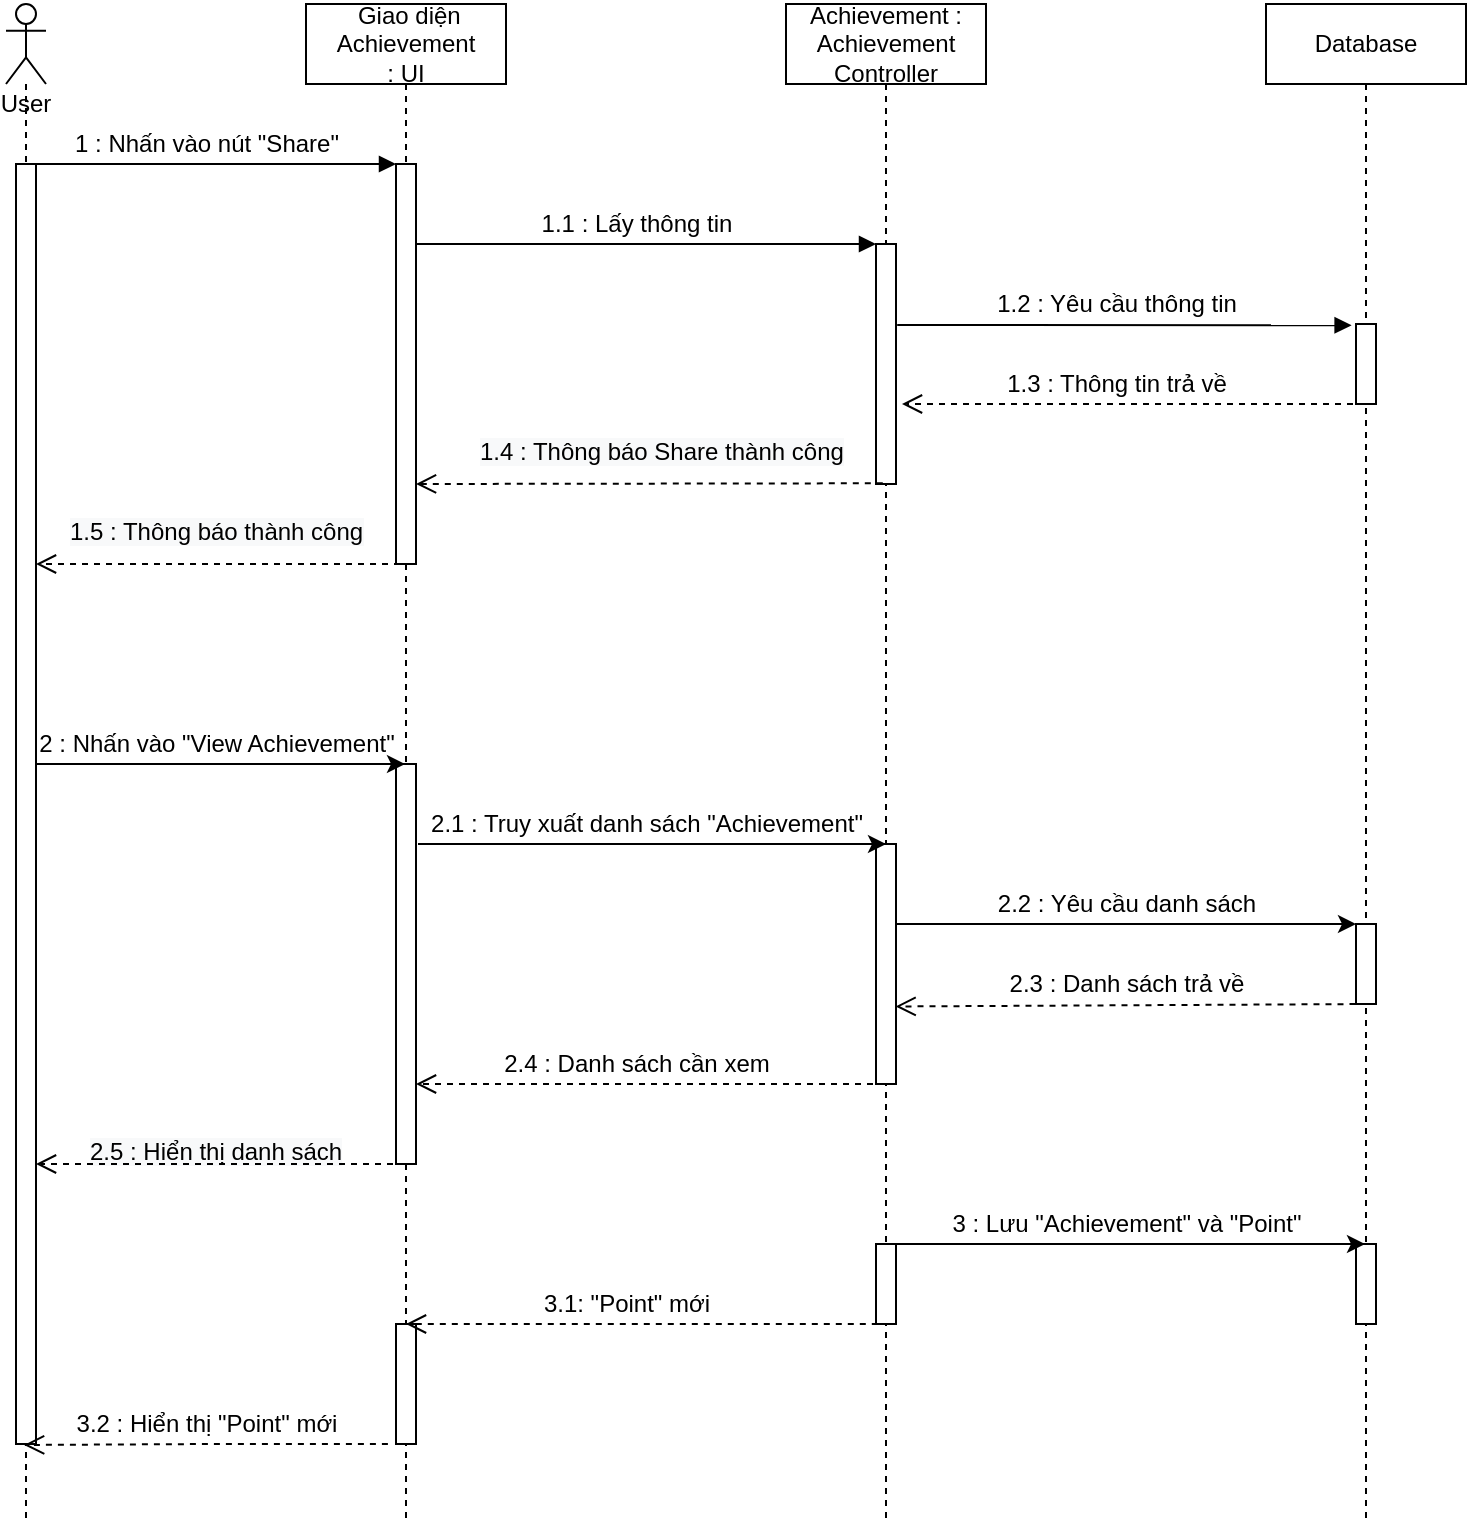 <mxfile version="13.6.5">
    <diagram name="Page-1" id="52a04d89-c75d-2922-d76d-85b35f80e030">
        <mxGraphModel dx="990" dy="585" grid="1" gridSize="10" guides="1" tooltips="1" connect="1" arrows="1" fold="1" page="1" pageScale="1" pageWidth="1100" pageHeight="850" background="#ffffff" math="0" shadow="0">
            <root>
                <mxCell id="0"/>
                <mxCell id="1" parent="0"/>
                <mxCell id="110" value="&amp;nbsp;Giao diện Achievement&lt;br&gt;: UI" style="shape=umlLifeline;perimeter=lifelinePerimeter;whiteSpace=wrap;html=1;container=1;collapsible=0;recursiveResize=0;outlineConnect=0;" parent="1" vertex="1">
                    <mxGeometry x="240" y="80" width="100" height="760" as="geometry"/>
                </mxCell>
                <mxCell id="165" value="" style="html=1;points=[];perimeter=orthogonalPerimeter;" parent="110" vertex="1">
                    <mxGeometry x="45" y="80" width="10" height="200" as="geometry"/>
                </mxCell>
                <mxCell id="172" value="" style="html=1;points=[];perimeter=orthogonalPerimeter;" parent="110" vertex="1">
                    <mxGeometry x="45" y="380" width="10" height="200" as="geometry"/>
                </mxCell>
                <mxCell id="227" value="" style="html=1;points=[];perimeter=orthogonalPerimeter;" parent="110" vertex="1">
                    <mxGeometry x="45" y="660" width="10" height="60" as="geometry"/>
                </mxCell>
                <mxCell id="112" value="Achievement : Achievement Controller" style="shape=umlLifeline;perimeter=lifelinePerimeter;whiteSpace=wrap;html=1;container=1;collapsible=0;recursiveResize=0;outlineConnect=0;" parent="1" vertex="1">
                    <mxGeometry x="480" y="80" width="100" height="760" as="geometry"/>
                </mxCell>
                <mxCell id="166" value="" style="html=1;points=[];perimeter=orthogonalPerimeter;" parent="112" vertex="1">
                    <mxGeometry x="45" y="120" width="10" height="120" as="geometry"/>
                </mxCell>
                <mxCell id="173" value="" style="html=1;points=[];perimeter=orthogonalPerimeter;" parent="112" vertex="1">
                    <mxGeometry x="45" y="420" width="10" height="120" as="geometry"/>
                </mxCell>
                <mxCell id="222" value="" style="html=1;points=[];perimeter=orthogonalPerimeter;" parent="112" vertex="1">
                    <mxGeometry x="45" y="620" width="10" height="40" as="geometry"/>
                </mxCell>
                <mxCell id="113" value="Database" style="shape=umlLifeline;perimeter=lifelinePerimeter;whiteSpace=wrap;html=1;container=1;collapsible=0;recursiveResize=0;outlineConnect=0;" parent="1" vertex="1">
                    <mxGeometry x="720" y="80" width="100" height="760" as="geometry"/>
                </mxCell>
                <mxCell id="167" value="" style="html=1;points=[];perimeter=orthogonalPerimeter;" parent="113" vertex="1">
                    <mxGeometry x="45" y="160" width="10" height="40" as="geometry"/>
                </mxCell>
                <mxCell id="174" value="" style="html=1;points=[];perimeter=orthogonalPerimeter;" parent="113" vertex="1">
                    <mxGeometry x="45" y="460" width="10" height="40" as="geometry"/>
                </mxCell>
                <mxCell id="233" value="" style="html=1;points=[];perimeter=orthogonalPerimeter;" parent="113" vertex="1">
                    <mxGeometry x="45" y="620" width="10" height="40" as="geometry"/>
                </mxCell>
                <mxCell id="139" style="edgeStyle=none;rounded=0;orthogonalLoop=1;jettySize=auto;html=1;" parent="1" edge="1">
                    <mxGeometry relative="1" as="geometry">
                        <mxPoint x="100" y="460" as="sourcePoint"/>
                        <mxPoint x="289.5" y="460" as="targetPoint"/>
                    </mxGeometry>
                </mxCell>
                <mxCell id="119" value="" style="html=1;verticalAlign=bottom;endArrow=block;" parent="1" edge="1">
                    <mxGeometry width="80" relative="1" as="geometry">
                        <mxPoint x="100" y="160" as="sourcePoint"/>
                        <mxPoint x="285" y="160" as="targetPoint"/>
                        <Array as="points">
                            <mxPoint x="250" y="160"/>
                        </Array>
                    </mxGeometry>
                </mxCell>
                <mxCell id="121" value="1 : Nhấn vào nút &quot;Share&quot;" style="text;html=1;align=center;verticalAlign=middle;resizable=0;points=[];autosize=1;" parent="1" vertex="1">
                    <mxGeometry x="115" y="140" width="150" height="20" as="geometry"/>
                </mxCell>
                <mxCell id="122" value="" style="html=1;verticalAlign=bottom;endArrow=block;" parent="1" edge="1">
                    <mxGeometry width="80" relative="1" as="geometry">
                        <mxPoint x="295" y="200" as="sourcePoint"/>
                        <mxPoint x="525" y="200" as="targetPoint"/>
                    </mxGeometry>
                </mxCell>
                <mxCell id="123" value="1.1 : Lấy thông tin" style="text;html=1;align=center;verticalAlign=middle;resizable=0;points=[];autosize=1;" parent="1" vertex="1">
                    <mxGeometry x="350" y="180" width="110" height="20" as="geometry"/>
                </mxCell>
                <mxCell id="124" value="" style="html=1;verticalAlign=bottom;endArrow=block;entryX=-0.22;entryY=0.171;entryDx=0;entryDy=0;entryPerimeter=0;exitX=1.06;exitY=0.337;exitDx=0;exitDy=0;exitPerimeter=0;" parent="1" source="166" edge="1">
                    <mxGeometry width="80" relative="1" as="geometry">
                        <mxPoint x="540" y="241" as="sourcePoint"/>
                        <mxPoint x="762.8" y="240.63" as="targetPoint"/>
                    </mxGeometry>
                </mxCell>
                <mxCell id="125" value="1.2 : Yêu cầu thông tin" style="text;html=1;align=center;verticalAlign=middle;resizable=0;points=[];autosize=1;" parent="1" vertex="1">
                    <mxGeometry x="575" y="220" width="140" height="20" as="geometry"/>
                </mxCell>
                <mxCell id="140" value="2 : Nhấn vào &quot;View Achievement&quot;" style="text;html=1;align=center;verticalAlign=middle;resizable=0;points=[];autosize=1;" parent="1" vertex="1">
                    <mxGeometry x="100" y="440" width="190" height="20" as="geometry"/>
                </mxCell>
                <mxCell id="142" style="edgeStyle=none;rounded=0;orthogonalLoop=1;jettySize=auto;html=1;entryX=0.5;entryY=0;entryDx=0;entryDy=0;entryPerimeter=0;" parent="1" target="173" edge="1">
                    <mxGeometry relative="1" as="geometry">
                        <mxPoint x="296" y="500" as="sourcePoint"/>
                        <mxPoint x="521" y="500" as="targetPoint"/>
                    </mxGeometry>
                </mxCell>
                <mxCell id="143" value="2.1 : Truy xuất danh sách &quot;Achievement&quot;" style="text;html=1;align=center;verticalAlign=middle;resizable=0;points=[];autosize=1;" parent="1" vertex="1">
                    <mxGeometry x="295" y="480" width="230" height="20" as="geometry"/>
                </mxCell>
                <mxCell id="147" style="edgeStyle=none;rounded=0;orthogonalLoop=1;jettySize=auto;html=1;entryX=-0.22;entryY=0.611;entryDx=0;entryDy=0;entryPerimeter=0;" parent="1" source="173" edge="1">
                    <mxGeometry relative="1" as="geometry">
                        <mxPoint x="537.8" y="540" as="sourcePoint"/>
                        <mxPoint x="765" y="540" as="targetPoint"/>
                    </mxGeometry>
                </mxCell>
                <mxCell id="148" value="2.2 : Yêu cầu danh sách" style="text;html=1;align=center;verticalAlign=middle;resizable=0;points=[];autosize=1;" parent="1" vertex="1">
                    <mxGeometry x="575" y="520" width="150" height="20" as="geometry"/>
                </mxCell>
                <mxCell id="164" value="User" style="shape=umlLifeline;participant=umlActor;perimeter=lifelinePerimeter;whiteSpace=wrap;html=1;container=1;collapsible=0;recursiveResize=0;verticalAlign=top;spacingTop=36;outlineConnect=0;" parent="1" vertex="1">
                    <mxGeometry x="90" y="80" width="20" height="760" as="geometry"/>
                </mxCell>
                <mxCell id="162" value="" style="html=1;points=[];perimeter=orthogonalPerimeter;" parent="164" vertex="1">
                    <mxGeometry x="5" y="80" width="10" height="640" as="geometry"/>
                </mxCell>
                <mxCell id="195" value="" style="html=1;verticalAlign=bottom;endArrow=open;dashed=1;endSize=8;exitX=0.34;exitY=0.997;exitDx=0;exitDy=0;exitPerimeter=0;" parent="1" source="166" edge="1">
                    <mxGeometry relative="1" as="geometry">
                        <mxPoint x="477" y="320" as="sourcePoint"/>
                        <mxPoint x="295" y="320" as="targetPoint"/>
                        <Array as="points"/>
                    </mxGeometry>
                </mxCell>
                <mxCell id="205" value="" style="html=1;verticalAlign=bottom;endArrow=open;dashed=1;endSize=8;" parent="1" source="112" target="172" edge="1">
                    <mxGeometry relative="1" as="geometry">
                        <mxPoint x="480" y="620" as="sourcePoint"/>
                        <mxPoint x="298" y="620" as="targetPoint"/>
                        <Array as="points">
                            <mxPoint x="380" y="620"/>
                        </Array>
                    </mxGeometry>
                </mxCell>
                <mxCell id="209" value="" style="html=1;verticalAlign=bottom;endArrow=open;dashed=1;endSize=8;" parent="1" source="113" edge="1">
                    <mxGeometry relative="1" as="geometry">
                        <mxPoint x="720" y="280" as="sourcePoint"/>
                        <mxPoint x="538" y="280" as="targetPoint"/>
                        <Array as="points"/>
                    </mxGeometry>
                </mxCell>
                <mxCell id="210" value="1.3 : Thông tin trả về" style="text;html=1;align=center;verticalAlign=middle;resizable=0;points=[];autosize=1;" parent="1" vertex="1">
                    <mxGeometry x="580" y="260" width="130" height="20" as="geometry"/>
                </mxCell>
                <mxCell id="211" value="&lt;span style=&quot;color: rgb(0 , 0 , 0) ; font-family: &amp;#34;helvetica&amp;#34; ; font-size: 12px ; font-style: normal ; font-weight: 400 ; letter-spacing: normal ; text-align: center ; text-indent: 0px ; text-transform: none ; word-spacing: 0px ; background-color: rgb(248 , 249 , 250) ; display: inline ; float: none&quot;&gt;1.4 : Thông báo Share thành công&lt;/span&gt;" style="text;whiteSpace=wrap;html=1;" parent="1" vertex="1">
                    <mxGeometry x="325" y="290" width="190" height="30" as="geometry"/>
                </mxCell>
                <mxCell id="212" value="" style="html=1;verticalAlign=bottom;endArrow=open;dashed=1;endSize=8;" parent="1" edge="1">
                    <mxGeometry relative="1" as="geometry">
                        <mxPoint x="287" y="360" as="sourcePoint"/>
                        <mxPoint x="105" y="360" as="targetPoint"/>
                        <Array as="points"/>
                    </mxGeometry>
                </mxCell>
                <mxCell id="213" value="&lt;span style=&quot;color: rgb(0 , 0 , 0) ; font-family: &amp;#34;helvetica&amp;#34; ; font-size: 12px ; font-style: normal ; font-weight: 400 ; letter-spacing: normal ; text-align: center ; text-indent: 0px ; text-transform: none ; word-spacing: 0px ; background-color: rgb(248 , 249 , 250) ; display: inline ; float: none&quot;&gt;1.5 : Thông báo thành công&lt;/span&gt;" style="text;whiteSpace=wrap;html=1;" parent="1" vertex="1">
                    <mxGeometry x="120" y="330" width="150" height="30" as="geometry"/>
                </mxCell>
                <mxCell id="216" value="" style="html=1;verticalAlign=bottom;endArrow=open;dashed=1;endSize=8;entryX=0.98;entryY=0.677;entryDx=0;entryDy=0;entryPerimeter=0;" parent="1" target="173" edge="1">
                    <mxGeometry relative="1" as="geometry">
                        <mxPoint x="770.75" y="580" as="sourcePoint"/>
                        <mxPoint x="539.25" y="580" as="targetPoint"/>
                        <Array as="points"/>
                    </mxGeometry>
                </mxCell>
                <mxCell id="217" value="2.3 : Danh sách trả về" style="text;html=1;align=center;verticalAlign=middle;resizable=0;points=[];autosize=1;" parent="1" vertex="1">
                    <mxGeometry x="585" y="560" width="130" height="20" as="geometry"/>
                </mxCell>
                <mxCell id="218" value="&lt;span style=&quot;font-family: &amp;#34;helvetica&amp;#34;&quot;&gt;2.4 : Danh sách cần xem&lt;/span&gt;" style="text;html=1;align=center;verticalAlign=middle;resizable=0;points=[];autosize=1;" parent="1" vertex="1">
                    <mxGeometry x="330" y="600" width="150" height="20" as="geometry"/>
                </mxCell>
                <mxCell id="219" value="&lt;span style=&quot;color: rgb(0 , 0 , 0) ; font-family: &amp;#34;helvetica&amp;#34; ; font-size: 12px ; font-style: normal ; font-weight: 400 ; letter-spacing: normal ; text-align: center ; text-indent: 0px ; text-transform: none ; word-spacing: 0px ; background-color: rgb(248 , 249 , 250) ; display: inline ; float: none&quot;&gt;2.5 : Hiển thị danh sách&lt;/span&gt;" style="text;whiteSpace=wrap;html=1;" parent="1" vertex="1">
                    <mxGeometry x="130" y="640" width="180" height="30" as="geometry"/>
                </mxCell>
                <mxCell id="220" value="" style="html=1;verticalAlign=bottom;endArrow=open;dashed=1;endSize=8;" parent="1" source="110" target="162" edge="1">
                    <mxGeometry relative="1" as="geometry">
                        <mxPoint x="290" y="661" as="sourcePoint"/>
                        <mxPoint x="110" y="660" as="targetPoint"/>
                        <Array as="points">
                            <mxPoint x="200" y="660"/>
                        </Array>
                    </mxGeometry>
                </mxCell>
                <mxCell id="225" style="edgeStyle=none;rounded=0;orthogonalLoop=1;jettySize=auto;html=1;" parent="1" source="222" target="113" edge="1">
                    <mxGeometry relative="1" as="geometry">
                        <Array as="points">
                            <mxPoint x="680" y="700"/>
                        </Array>
                    </mxGeometry>
                </mxCell>
                <mxCell id="226" value="3 : Lưu &quot;Achievement&quot; và &quot;Point&quot;" style="text;html=1;align=center;verticalAlign=middle;resizable=0;points=[];autosize=1;" parent="1" vertex="1">
                    <mxGeometry x="555" y="680" width="190" height="20" as="geometry"/>
                </mxCell>
                <mxCell id="229" value="3.1: &quot;Point&quot; mới" style="text;html=1;align=center;verticalAlign=middle;resizable=0;points=[];autosize=1;" parent="1" vertex="1">
                    <mxGeometry x="350" y="720" width="100" height="20" as="geometry"/>
                </mxCell>
                <mxCell id="231" value="3.2 : Hiển thị &quot;Point&quot; mới" style="text;html=1;align=center;verticalAlign=middle;resizable=0;points=[];autosize=1;" parent="1" vertex="1">
                    <mxGeometry x="115" y="780" width="150" height="20" as="geometry"/>
                </mxCell>
                <mxCell id="235" value="" style="html=1;verticalAlign=bottom;endArrow=open;dashed=1;endSize=8;entryX=1.26;entryY=0.782;entryDx=0;entryDy=0;entryPerimeter=0;" parent="1" edge="1">
                    <mxGeometry relative="1" as="geometry">
                        <mxPoint x="280.95" y="800" as="sourcePoint"/>
                        <mxPoint x="99.05" y="800.48" as="targetPoint"/>
                        <Array as="points">
                            <mxPoint x="191.45" y="800"/>
                        </Array>
                    </mxGeometry>
                </mxCell>
                <mxCell id="236" value="" style="html=1;verticalAlign=bottom;endArrow=open;dashed=1;endSize=8;" parent="1" target="110" edge="1">
                    <mxGeometry relative="1" as="geometry">
                        <mxPoint x="531.9" y="740" as="sourcePoint"/>
                        <mxPoint x="350.0" y="740.48" as="targetPoint"/>
                        <Array as="points">
                            <mxPoint x="442.4" y="740"/>
                        </Array>
                    </mxGeometry>
                </mxCell>
            </root>
        </mxGraphModel>
    </diagram>
</mxfile>